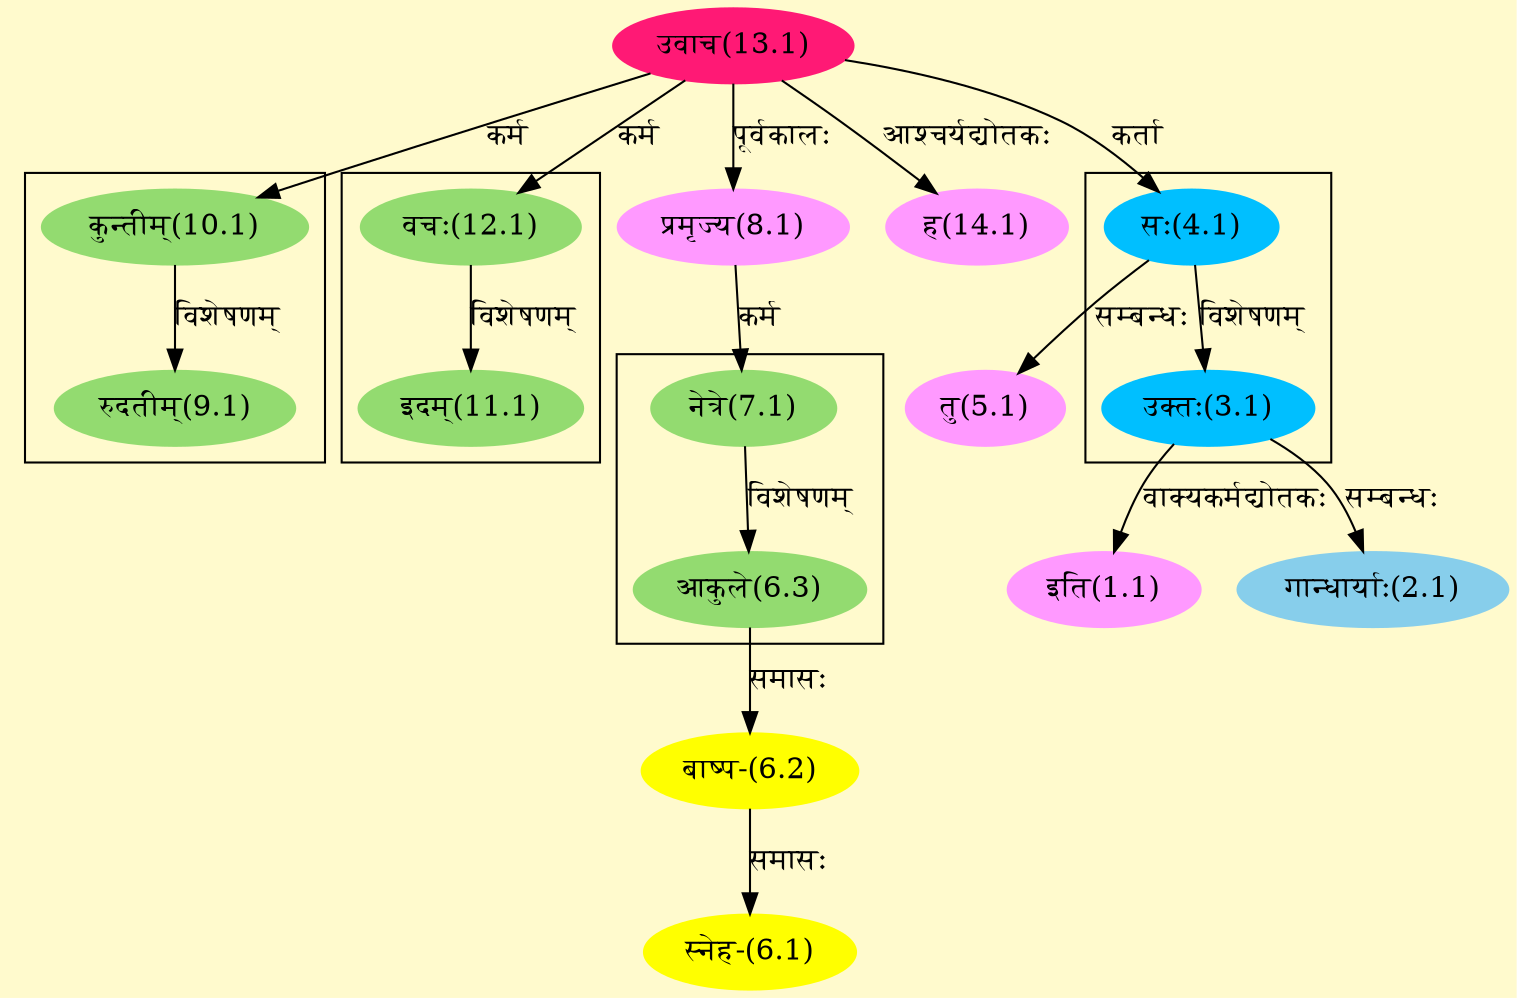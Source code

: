 digraph G{
rankdir=BT;
 compound=true;
 bgcolor="lemonchiffon1";

subgraph cluster_1{
Node3_1 [style=filled, color="#00BFFF" label = "उक्तः(3.1)"]
Node4_1 [style=filled, color="#00BFFF" label = "सः(4.1)"]

}

subgraph cluster_2{
Node6_3 [style=filled, color="#93DB70" label = "आकुले(6.3)"]
Node7_1 [style=filled, color="#93DB70" label = "नेत्रे(7.1)"]

}

subgraph cluster_3{
Node9_1 [style=filled, color="#93DB70" label = "रुदतीम्(9.1)"]
Node10_1 [style=filled, color="#93DB70" label = "कुन्तीम्(10.1)"]

}

subgraph cluster_4{
Node11_1 [style=filled, color="#93DB70" label = "इदम्(11.1)"]
Node12_1 [style=filled, color="#93DB70" label = "वचः(12.1)"]

}
Node1_1 [style=filled, color="#FF99FF" label = "इति(1.1)"]
Node3_1 [style=filled, color="#00BFFF" label = "उक्तः(3.1)"]
Node2_1 [style=filled, color="#87CEEB" label = "गान्धार्याः(2.1)"]
Node4_1 [style=filled, color="#00BFFF" label = "सः(4.1)"]
Node13_1 [style=filled, color="#FF1975" label = "उवाच(13.1)"]
Node5_1 [style=filled, color="#FF99FF" label = "तु(5.1)"]
Node6_1 [style=filled, color="#FFFF00" label = "स्नेह-(6.1)"]
Node6_2 [style=filled, color="#FFFF00" label = "बाष्प-(6.2)"]
Node6_3 [style=filled, color="#93DB70" label = "आकुले(6.3)"]
Node7_1 [style=filled, color="#93DB70" label = "नेत्रे(7.1)"]
Node8_1 [style=filled, color="#FF99FF" label = "प्रमृज्य(8.1)"]
Node10_1 [style=filled, color="#93DB70" label = "कुन्तीम्(10.1)"]
Node12_1 [style=filled, color="#93DB70" label = "वचः(12.1)"]
Node11_1 [style=filled, color="#93DB70" label = "इदम्(11.1)"]
Node [style=filled, color="" label = "()"]
Node14_1 [style=filled, color="#FF99FF" label = "ह(14.1)"]
/* Start of Relations section */

Node1_1 -> Node3_1 [  label="वाक्यकर्मद्योतकः"  dir="back" ]
Node2_1 -> Node3_1 [  label="सम्बन्धः"  dir="back" ]
Node3_1 -> Node4_1 [  label="विशेषणम्"  dir="back" ]
Node4_1 -> Node13_1 [  label="कर्ता"  dir="back" ]
Node5_1 -> Node4_1 [  label="सम्बन्धः"  dir="back" ]
Node6_1 -> Node6_2 [  label="समासः"  dir="back" ]
Node6_2 -> Node6_3 [  label="समासः"  dir="back" ]
Node6_3 -> Node7_1 [  label="विशेषणम्"  dir="back" ]
Node7_1 -> Node8_1 [  label="कर्म"  dir="back" ]
Node8_1 -> Node13_1 [  label="पूर्वकालः"  dir="back" ]
Node9_1 -> Node10_1 [  label="विशेषणम्"  dir="back" ]
Node10_1 -> Node13_1 [  label="कर्म"  dir="back" ]
Node11_1 -> Node12_1 [  label="विशेषणम्"  dir="back" ]
Node12_1 -> Node13_1 [  label="कर्म"  dir="back" ]
Node14_1 -> Node13_1 [  label="आश्चर्यद्योतकः"  dir="back" ]
}
